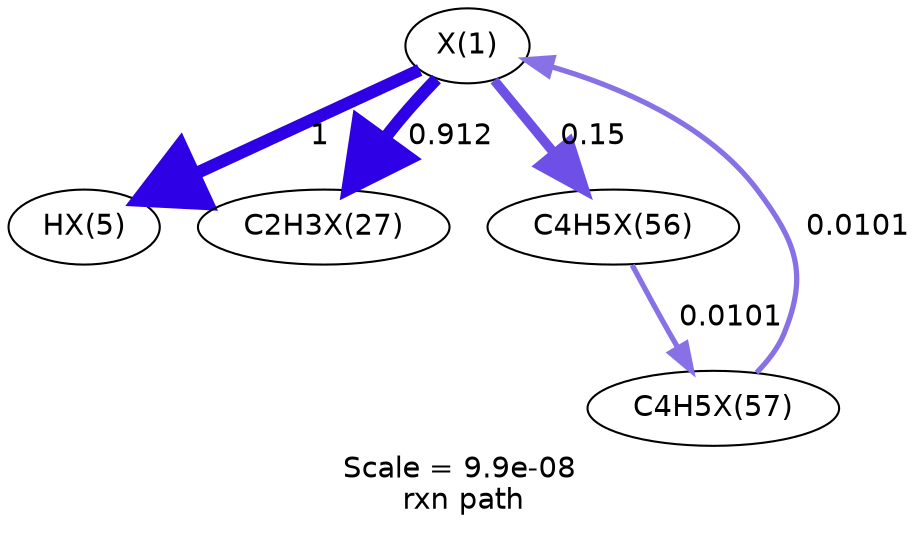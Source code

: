 digraph reaction_paths {
center=1;
s71 -> s72[fontname="Helvetica", style="setlinewidth(6)", arrowsize=3, color="0.7, 1.5, 0.9"
, label=" 1"];
s71 -> s73[fontname="Helvetica", style="setlinewidth(5.93)", arrowsize=2.97, color="0.7, 1.41, 0.9"
, label=" 0.912"];
s71 -> s84[fontname="Helvetica", style="setlinewidth(4.57)", arrowsize=2.28, color="0.7, 0.65, 0.9"
, label=" 0.15"];
s85 -> s71[fontname="Helvetica", style="setlinewidth(2.53)", arrowsize=1.26, color="0.7, 0.51, 0.9"
, label=" 0.0101"];
s84 -> s85[fontname="Helvetica", style="setlinewidth(2.53)", arrowsize=1.27, color="0.7, 0.51, 0.9"
, label=" 0.0101"];
s71 [ fontname="Helvetica", label="X(1)"];
s72 [ fontname="Helvetica", label="HX(5)"];
s73 [ fontname="Helvetica", label="C2H3X(27)"];
s84 [ fontname="Helvetica", label="C4H5X(56)"];
s85 [ fontname="Helvetica", label="C4H5X(57)"];
 label = "Scale = 9.9e-08\l rxn path";
 fontname = "Helvetica";
}
